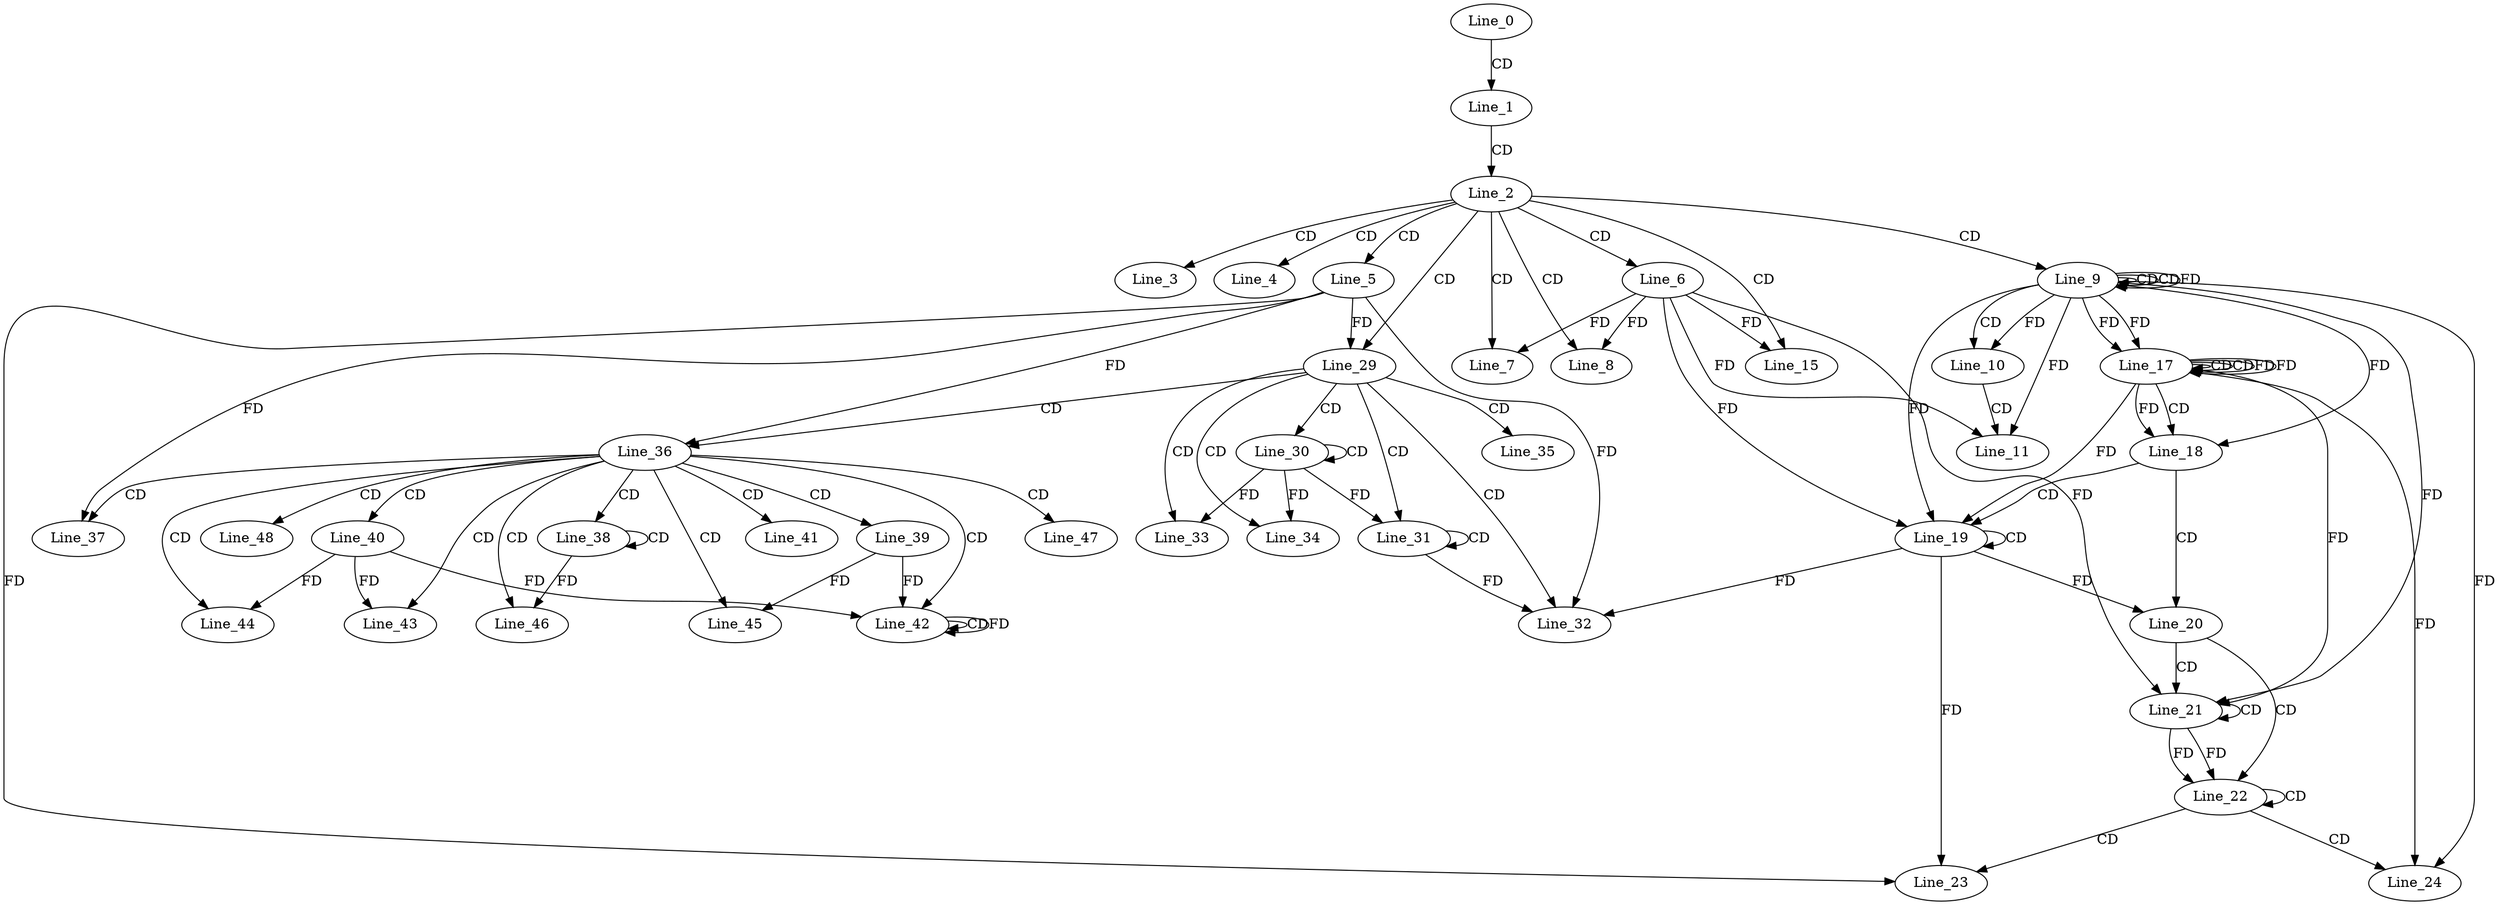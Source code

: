 digraph G {
  Line_0;
  Line_1;
  Line_2;
  Line_3;
  Line_4;
  Line_5;
  Line_6;
  Line_7;
  Line_8;
  Line_9;
  Line_9;
  Line_9;
  Line_9;
  Line_10;
  Line_10;
  Line_11;
  Line_11;
  Line_15;
  Line_17;
  Line_17;
  Line_17;
  Line_18;
  Line_18;
  Line_19;
  Line_19;
  Line_19;
  Line_20;
  Line_21;
  Line_21;
  Line_21;
  Line_22;
  Line_22;
  Line_23;
  Line_24;
  Line_24;
  Line_29;
  Line_29;
  Line_30;
  Line_30;
  Line_31;
  Line_31;
  Line_32;
  Line_33;
  Line_34;
  Line_35;
  Line_36;
  Line_36;
  Line_37;
  Line_37;
  Line_38;
  Line_38;
  Line_39;
  Line_40;
  Line_41;
  Line_42;
  Line_42;
  Line_42;
  Line_42;
  Line_43;
  Line_44;
  Line_45;
  Line_46;
  Line_47;
  Line_48;
  Line_0 -> Line_1 [ label="CD" ];
  Line_1 -> Line_2 [ label="CD" ];
  Line_2 -> Line_3 [ label="CD" ];
  Line_2 -> Line_4 [ label="CD" ];
  Line_2 -> Line_5 [ label="CD" ];
  Line_2 -> Line_6 [ label="CD" ];
  Line_2 -> Line_7 [ label="CD" ];
  Line_6 -> Line_7 [ label="FD" ];
  Line_2 -> Line_8 [ label="CD" ];
  Line_6 -> Line_8 [ label="FD" ];
  Line_2 -> Line_9 [ label="CD" ];
  Line_9 -> Line_9 [ label="CD" ];
  Line_9 -> Line_9 [ label="CD" ];
  Line_9 -> Line_9 [ label="FD" ];
  Line_9 -> Line_10 [ label="CD" ];
  Line_9 -> Line_10 [ label="FD" ];
  Line_10 -> Line_11 [ label="CD" ];
  Line_6 -> Line_11 [ label="FD" ];
  Line_9 -> Line_11 [ label="FD" ];
  Line_2 -> Line_15 [ label="CD" ];
  Line_6 -> Line_15 [ label="FD" ];
  Line_17 -> Line_17 [ label="CD" ];
  Line_9 -> Line_17 [ label="FD" ];
  Line_17 -> Line_17 [ label="CD" ];
  Line_17 -> Line_17 [ label="FD" ];
  Line_9 -> Line_17 [ label="FD" ];
  Line_17 -> Line_18 [ label="CD" ];
  Line_17 -> Line_18 [ label="FD" ];
  Line_9 -> Line_18 [ label="FD" ];
  Line_18 -> Line_19 [ label="CD" ];
  Line_19 -> Line_19 [ label="CD" ];
  Line_6 -> Line_19 [ label="FD" ];
  Line_17 -> Line_19 [ label="FD" ];
  Line_9 -> Line_19 [ label="FD" ];
  Line_18 -> Line_20 [ label="CD" ];
  Line_19 -> Line_20 [ label="FD" ];
  Line_20 -> Line_21 [ label="CD" ];
  Line_21 -> Line_21 [ label="CD" ];
  Line_6 -> Line_21 [ label="FD" ];
  Line_17 -> Line_21 [ label="FD" ];
  Line_9 -> Line_21 [ label="FD" ];
  Line_20 -> Line_22 [ label="CD" ];
  Line_21 -> Line_22 [ label="FD" ];
  Line_22 -> Line_22 [ label="CD" ];
  Line_21 -> Line_22 [ label="FD" ];
  Line_22 -> Line_23 [ label="CD" ];
  Line_5 -> Line_23 [ label="FD" ];
  Line_19 -> Line_23 [ label="FD" ];
  Line_22 -> Line_24 [ label="CD" ];
  Line_17 -> Line_24 [ label="FD" ];
  Line_9 -> Line_24 [ label="FD" ];
  Line_2 -> Line_29 [ label="CD" ];
  Line_5 -> Line_29 [ label="FD" ];
  Line_29 -> Line_30 [ label="CD" ];
  Line_30 -> Line_30 [ label="CD" ];
  Line_29 -> Line_31 [ label="CD" ];
  Line_31 -> Line_31 [ label="CD" ];
  Line_30 -> Line_31 [ label="FD" ];
  Line_29 -> Line_32 [ label="CD" ];
  Line_5 -> Line_32 [ label="FD" ];
  Line_19 -> Line_32 [ label="FD" ];
  Line_31 -> Line_32 [ label="FD" ];
  Line_29 -> Line_33 [ label="CD" ];
  Line_30 -> Line_33 [ label="FD" ];
  Line_29 -> Line_34 [ label="CD" ];
  Line_30 -> Line_34 [ label="FD" ];
  Line_29 -> Line_35 [ label="CD" ];
  Line_29 -> Line_36 [ label="CD" ];
  Line_5 -> Line_36 [ label="FD" ];
  Line_36 -> Line_37 [ label="CD" ];
  Line_5 -> Line_37 [ label="FD" ];
  Line_36 -> Line_38 [ label="CD" ];
  Line_38 -> Line_38 [ label="CD" ];
  Line_36 -> Line_39 [ label="CD" ];
  Line_36 -> Line_40 [ label="CD" ];
  Line_36 -> Line_41 [ label="CD" ];
  Line_36 -> Line_42 [ label="CD" ];
  Line_42 -> Line_42 [ label="CD" ];
  Line_39 -> Line_42 [ label="FD" ];
  Line_40 -> Line_42 [ label="FD" ];
  Line_42 -> Line_42 [ label="FD" ];
  Line_36 -> Line_43 [ label="CD" ];
  Line_40 -> Line_43 [ label="FD" ];
  Line_36 -> Line_44 [ label="CD" ];
  Line_40 -> Line_44 [ label="FD" ];
  Line_36 -> Line_45 [ label="CD" ];
  Line_39 -> Line_45 [ label="FD" ];
  Line_36 -> Line_46 [ label="CD" ];
  Line_38 -> Line_46 [ label="FD" ];
  Line_36 -> Line_47 [ label="CD" ];
  Line_36 -> Line_48 [ label="CD" ];
  Line_17 -> Line_17 [ label="FD" ];
}
